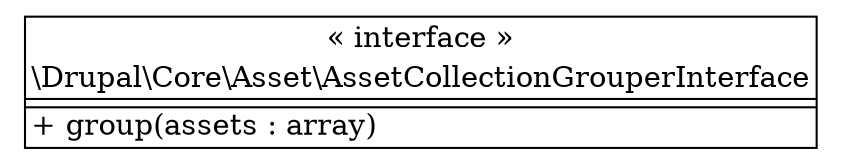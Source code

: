 digraph "Class Diagram" {
  node [shape=plaintext]
  "\\Drupal\\Core\\Asset\\AssetCollectionGrouperInterface" [
    label=<
<table border="1" cellpadding="2" cellspacing="0" cellborder="0">
<tr><td align="center">&laquo; interface &raquo;</td></tr>
<tr><td align="center" title="interface AssetCollectionGrouperInterface">\\Drupal\\Core\\Asset\\AssetCollectionGrouperInterface</td></tr><hr />
<tr><td></td></tr>
<hr />
<tr><td align="left" title="public group">+ group(assets : array)</td></tr>
</table>
  >
  ];
}